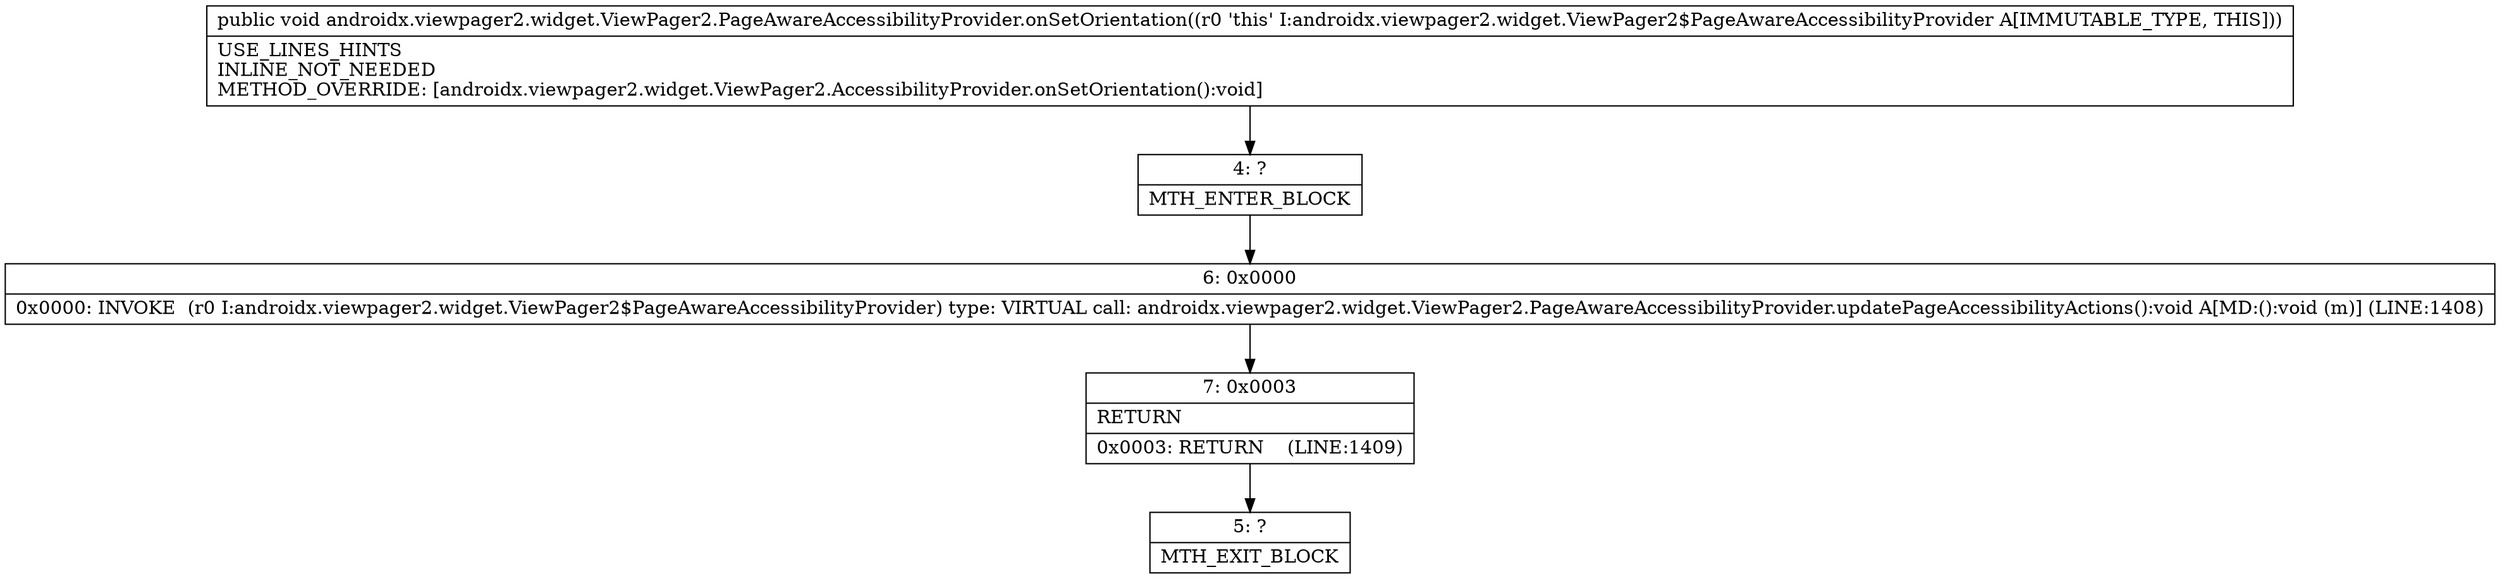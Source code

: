 digraph "CFG forandroidx.viewpager2.widget.ViewPager2.PageAwareAccessibilityProvider.onSetOrientation()V" {
Node_4 [shape=record,label="{4\:\ ?|MTH_ENTER_BLOCK\l}"];
Node_6 [shape=record,label="{6\:\ 0x0000|0x0000: INVOKE  (r0 I:androidx.viewpager2.widget.ViewPager2$PageAwareAccessibilityProvider) type: VIRTUAL call: androidx.viewpager2.widget.ViewPager2.PageAwareAccessibilityProvider.updatePageAccessibilityActions():void A[MD:():void (m)] (LINE:1408)\l}"];
Node_7 [shape=record,label="{7\:\ 0x0003|RETURN\l|0x0003: RETURN    (LINE:1409)\l}"];
Node_5 [shape=record,label="{5\:\ ?|MTH_EXIT_BLOCK\l}"];
MethodNode[shape=record,label="{public void androidx.viewpager2.widget.ViewPager2.PageAwareAccessibilityProvider.onSetOrientation((r0 'this' I:androidx.viewpager2.widget.ViewPager2$PageAwareAccessibilityProvider A[IMMUTABLE_TYPE, THIS]))  | USE_LINES_HINTS\lINLINE_NOT_NEEDED\lMETHOD_OVERRIDE: [androidx.viewpager2.widget.ViewPager2.AccessibilityProvider.onSetOrientation():void]\l}"];
MethodNode -> Node_4;Node_4 -> Node_6;
Node_6 -> Node_7;
Node_7 -> Node_5;
}


